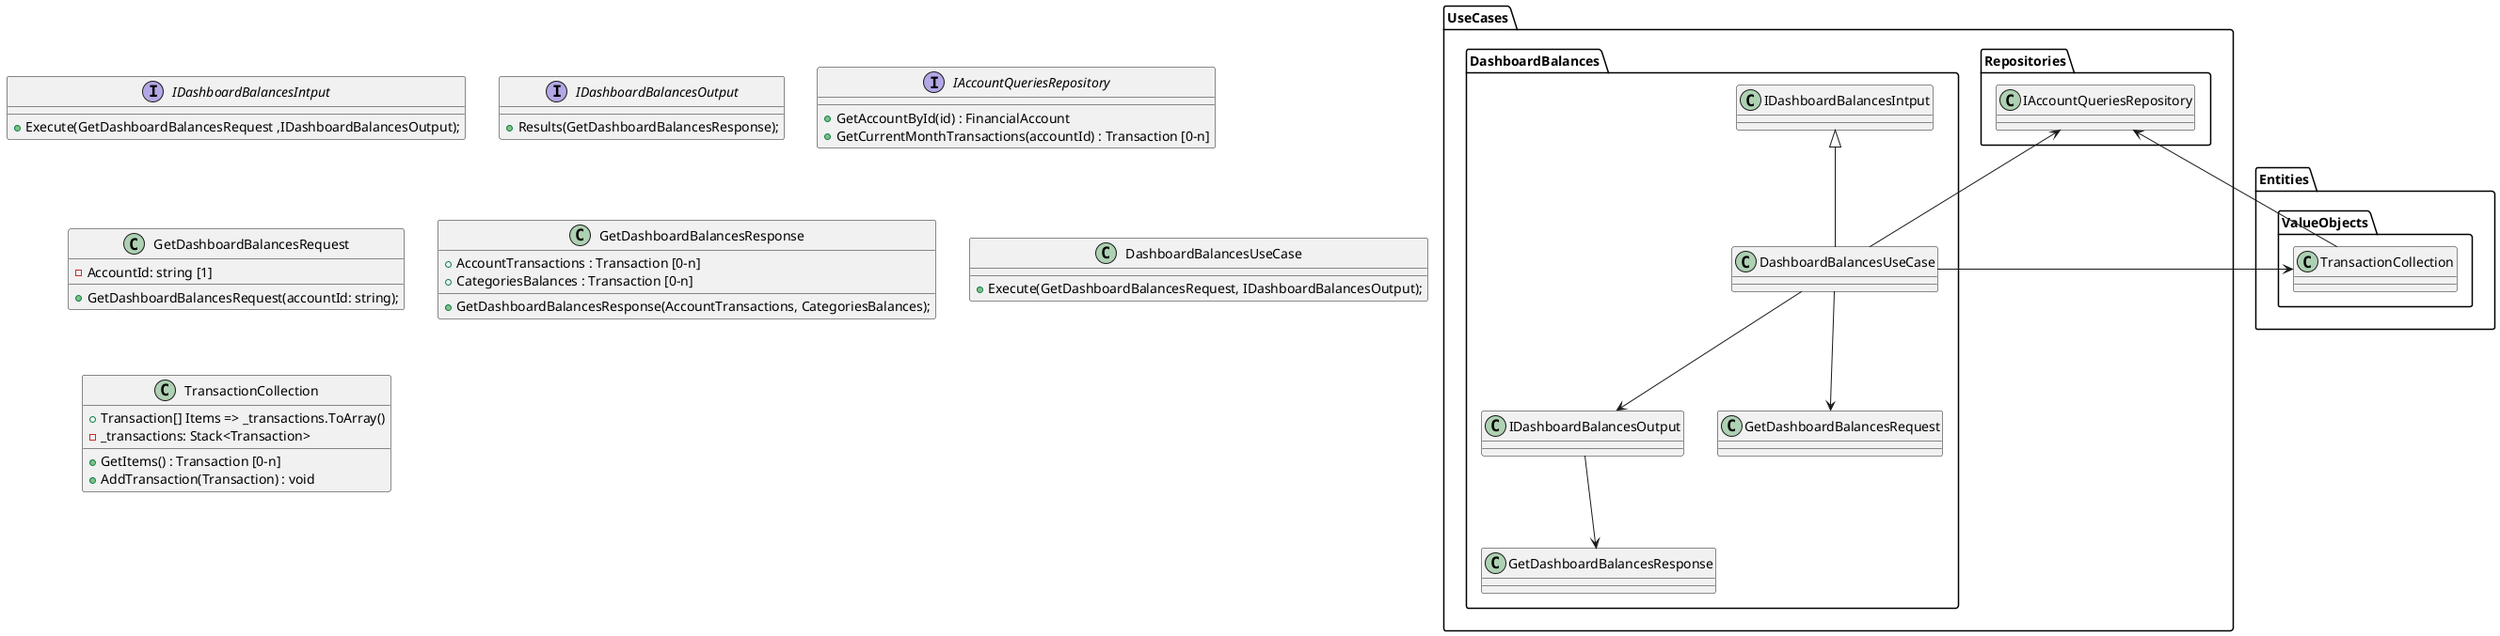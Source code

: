 @startuml Open fork

package "UseCases.DashboardBalances" {
    DashboardBalancesUseCase --> IDashboardBalancesOutput 
    IDashboardBalancesIntput <|-- DashboardBalancesUseCase 
    IDashboardBalancesOutput --> GetDashboardBalancesResponse 
    DashboardBalancesUseCase --> GetDashboardBalancesRequest
}

package "Entities.ValueObjects" {
    TransactionCollection <-- DashboardBalancesUseCase
}

package "UseCases.Repositories" {
    IAccountQueriesRepository <-- DashboardBalancesUseCase
    IAccountQueriesRepository <-- TransactionCollection
}

interface IDashboardBalancesIntput {
    {method} + Execute(GetDashboardBalancesRequest ,IDashboardBalancesOutput);
}

interface IDashboardBalancesOutput {
    {method} + Results(GetDashboardBalancesResponse);
}

interface IAccountQueriesRepository {
    {method} + GetAccountById(id) : FinancialAccount
    {method} + GetCurrentMonthTransactions(accountId) : Transaction [0-n]
}
class GetDashboardBalancesRequest {
    {field} - AccountId: string [1]

    {method} + GetDashboardBalancesRequest(accountId: string);
}
class GetDashboardBalancesResponse {
    {field} + AccountTransactions : Transaction [0-n]
    {field} + CategoriesBalances : Transaction [0-n]

    {method} + GetDashboardBalancesResponse(AccountTransactions, CategoriesBalances);
}

class DashboardBalancesUseCase {
    {method} + Execute(GetDashboardBalancesRequest, IDashboardBalancesOutput);
}

class TransactionCollection {
    {field} + Transaction[] Items => _transactions.ToArray()
    {field} - _transactions: Stack<Transaction>

    {method} + GetItems() : Transaction [0-n]
    {method} + AddTransaction(Transaction) : void
}

@enduml 
